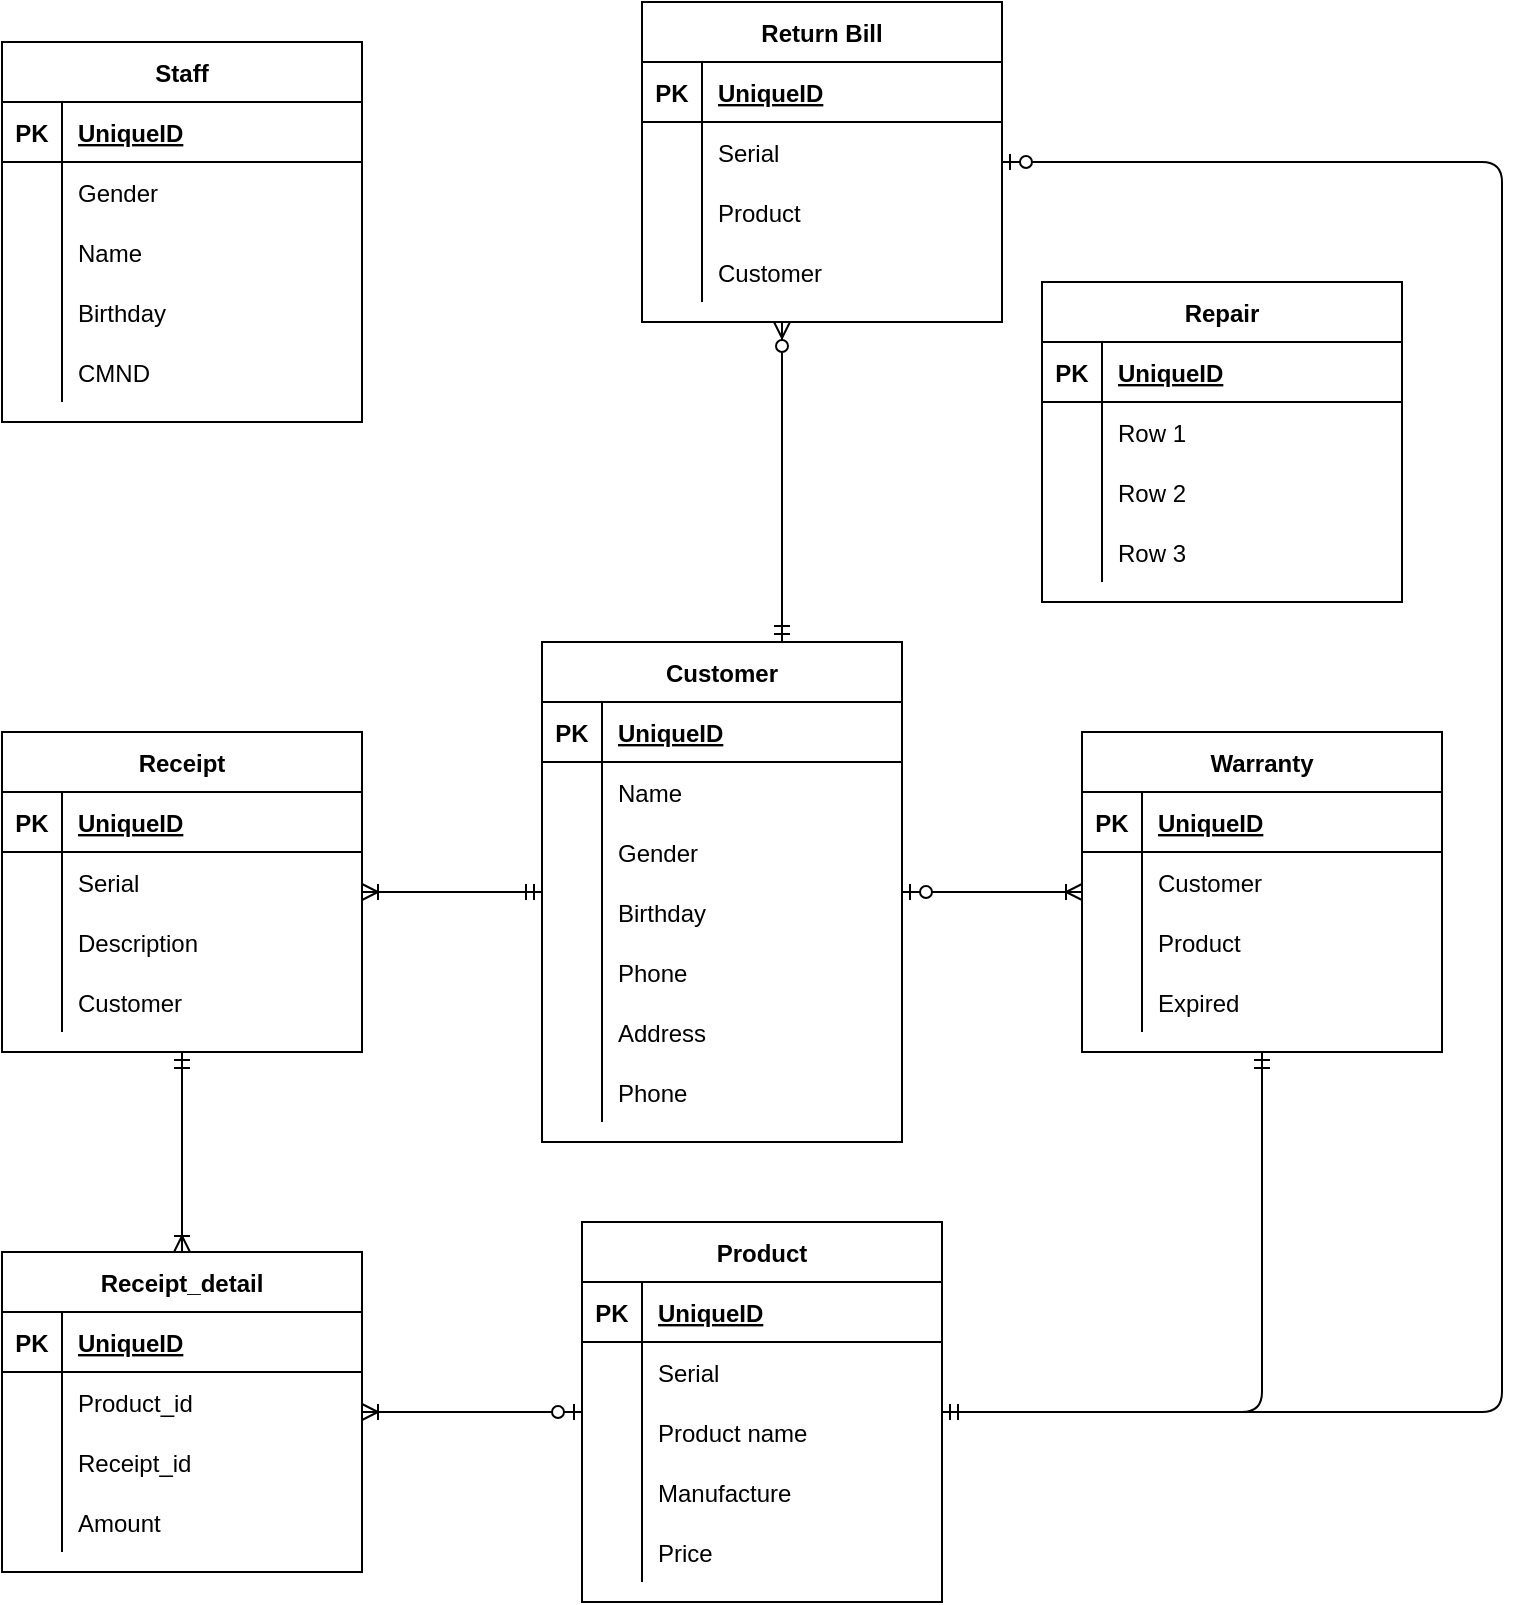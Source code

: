 <mxfile version="14.6.13" type="device"><diagram id="5e_tlHTb6gJ0Ft-nOh3q" name="Page-1"><mxGraphModel dx="1424" dy="852" grid="1" gridSize="10" guides="1" tooltips="1" connect="1" arrows="1" fold="1" page="1" pageScale="1" pageWidth="850" pageHeight="1100" math="0" shadow="0"><root><mxCell id="0"/><mxCell id="1" parent="0"/><mxCell id="rEspGja11M8n-e1TkG1P-1" value="Staff" style="shape=table;startSize=30;container=1;collapsible=1;childLayout=tableLayout;fixedRows=1;rowLines=0;fontStyle=1;align=center;resizeLast=1;" vertex="1" parent="1"><mxGeometry x="80" y="180" width="180" height="190" as="geometry"/></mxCell><mxCell id="rEspGja11M8n-e1TkG1P-2" value="" style="shape=partialRectangle;collapsible=0;dropTarget=0;pointerEvents=0;fillColor=none;top=0;left=0;bottom=1;right=0;points=[[0,0.5],[1,0.5]];portConstraint=eastwest;" vertex="1" parent="rEspGja11M8n-e1TkG1P-1"><mxGeometry y="30" width="180" height="30" as="geometry"/></mxCell><mxCell id="rEspGja11M8n-e1TkG1P-3" value="PK" style="shape=partialRectangle;connectable=0;fillColor=none;top=0;left=0;bottom=0;right=0;fontStyle=1;overflow=hidden;" vertex="1" parent="rEspGja11M8n-e1TkG1P-2"><mxGeometry width="30" height="30" as="geometry"/></mxCell><mxCell id="rEspGja11M8n-e1TkG1P-4" value="UniqueID" style="shape=partialRectangle;connectable=0;fillColor=none;top=0;left=0;bottom=0;right=0;align=left;spacingLeft=6;fontStyle=5;overflow=hidden;" vertex="1" parent="rEspGja11M8n-e1TkG1P-2"><mxGeometry x="30" width="150" height="30" as="geometry"/></mxCell><mxCell id="rEspGja11M8n-e1TkG1P-5" value="" style="shape=partialRectangle;collapsible=0;dropTarget=0;pointerEvents=0;fillColor=none;top=0;left=0;bottom=0;right=0;points=[[0,0.5],[1,0.5]];portConstraint=eastwest;" vertex="1" parent="rEspGja11M8n-e1TkG1P-1"><mxGeometry y="60" width="180" height="30" as="geometry"/></mxCell><mxCell id="rEspGja11M8n-e1TkG1P-6" value="" style="shape=partialRectangle;connectable=0;fillColor=none;top=0;left=0;bottom=0;right=0;editable=1;overflow=hidden;" vertex="1" parent="rEspGja11M8n-e1TkG1P-5"><mxGeometry width="30" height="30" as="geometry"/></mxCell><mxCell id="rEspGja11M8n-e1TkG1P-7" value="Gender" style="shape=partialRectangle;connectable=0;fillColor=none;top=0;left=0;bottom=0;right=0;align=left;spacingLeft=6;overflow=hidden;" vertex="1" parent="rEspGja11M8n-e1TkG1P-5"><mxGeometry x="30" width="150" height="30" as="geometry"/></mxCell><mxCell id="rEspGja11M8n-e1TkG1P-8" value="" style="shape=partialRectangle;collapsible=0;dropTarget=0;pointerEvents=0;fillColor=none;top=0;left=0;bottom=0;right=0;points=[[0,0.5],[1,0.5]];portConstraint=eastwest;" vertex="1" parent="rEspGja11M8n-e1TkG1P-1"><mxGeometry y="90" width="180" height="30" as="geometry"/></mxCell><mxCell id="rEspGja11M8n-e1TkG1P-9" value="" style="shape=partialRectangle;connectable=0;fillColor=none;top=0;left=0;bottom=0;right=0;editable=1;overflow=hidden;" vertex="1" parent="rEspGja11M8n-e1TkG1P-8"><mxGeometry width="30" height="30" as="geometry"/></mxCell><mxCell id="rEspGja11M8n-e1TkG1P-10" value="Name" style="shape=partialRectangle;connectable=0;fillColor=none;top=0;left=0;bottom=0;right=0;align=left;spacingLeft=6;overflow=hidden;" vertex="1" parent="rEspGja11M8n-e1TkG1P-8"><mxGeometry x="30" width="150" height="30" as="geometry"/></mxCell><mxCell id="rEspGja11M8n-e1TkG1P-11" value="" style="shape=partialRectangle;collapsible=0;dropTarget=0;pointerEvents=0;fillColor=none;top=0;left=0;bottom=0;right=0;points=[[0,0.5],[1,0.5]];portConstraint=eastwest;" vertex="1" parent="rEspGja11M8n-e1TkG1P-1"><mxGeometry y="120" width="180" height="30" as="geometry"/></mxCell><mxCell id="rEspGja11M8n-e1TkG1P-12" value="" style="shape=partialRectangle;connectable=0;fillColor=none;top=0;left=0;bottom=0;right=0;editable=1;overflow=hidden;" vertex="1" parent="rEspGja11M8n-e1TkG1P-11"><mxGeometry width="30" height="30" as="geometry"/></mxCell><mxCell id="rEspGja11M8n-e1TkG1P-13" value="Birthday" style="shape=partialRectangle;connectable=0;fillColor=none;top=0;left=0;bottom=0;right=0;align=left;spacingLeft=6;overflow=hidden;" vertex="1" parent="rEspGja11M8n-e1TkG1P-11"><mxGeometry x="30" width="150" height="30" as="geometry"/></mxCell><mxCell id="rEspGja11M8n-e1TkG1P-14" value="" style="shape=partialRectangle;collapsible=0;dropTarget=0;pointerEvents=0;fillColor=none;top=0;left=0;bottom=0;right=0;points=[[0,0.5],[1,0.5]];portConstraint=eastwest;" vertex="1" parent="rEspGja11M8n-e1TkG1P-1"><mxGeometry y="150" width="180" height="30" as="geometry"/></mxCell><mxCell id="rEspGja11M8n-e1TkG1P-15" value="" style="shape=partialRectangle;connectable=0;fillColor=none;top=0;left=0;bottom=0;right=0;editable=1;overflow=hidden;" vertex="1" parent="rEspGja11M8n-e1TkG1P-14"><mxGeometry width="30" height="30" as="geometry"/></mxCell><mxCell id="rEspGja11M8n-e1TkG1P-16" value="CMND" style="shape=partialRectangle;connectable=0;fillColor=none;top=0;left=0;bottom=0;right=0;align=left;spacingLeft=6;overflow=hidden;" vertex="1" parent="rEspGja11M8n-e1TkG1P-14"><mxGeometry x="30" width="150" height="30" as="geometry"/></mxCell><mxCell id="rEspGja11M8n-e1TkG1P-17" value="Customer" style="shape=table;startSize=30;container=1;collapsible=1;childLayout=tableLayout;fixedRows=1;rowLines=0;fontStyle=1;align=center;resizeLast=1;" vertex="1" parent="1"><mxGeometry x="350" y="480" width="180" height="250" as="geometry"/></mxCell><mxCell id="rEspGja11M8n-e1TkG1P-18" value="" style="shape=partialRectangle;collapsible=0;dropTarget=0;pointerEvents=0;fillColor=none;top=0;left=0;bottom=1;right=0;points=[[0,0.5],[1,0.5]];portConstraint=eastwest;" vertex="1" parent="rEspGja11M8n-e1TkG1P-17"><mxGeometry y="30" width="180" height="30" as="geometry"/></mxCell><mxCell id="rEspGja11M8n-e1TkG1P-19" value="PK" style="shape=partialRectangle;connectable=0;fillColor=none;top=0;left=0;bottom=0;right=0;fontStyle=1;overflow=hidden;" vertex="1" parent="rEspGja11M8n-e1TkG1P-18"><mxGeometry width="30" height="30" as="geometry"/></mxCell><mxCell id="rEspGja11M8n-e1TkG1P-20" value="UniqueID" style="shape=partialRectangle;connectable=0;fillColor=none;top=0;left=0;bottom=0;right=0;align=left;spacingLeft=6;fontStyle=5;overflow=hidden;" vertex="1" parent="rEspGja11M8n-e1TkG1P-18"><mxGeometry x="30" width="150" height="30" as="geometry"/></mxCell><mxCell id="rEspGja11M8n-e1TkG1P-21" value="" style="shape=partialRectangle;collapsible=0;dropTarget=0;pointerEvents=0;fillColor=none;top=0;left=0;bottom=0;right=0;points=[[0,0.5],[1,0.5]];portConstraint=eastwest;" vertex="1" parent="rEspGja11M8n-e1TkG1P-17"><mxGeometry y="60" width="180" height="30" as="geometry"/></mxCell><mxCell id="rEspGja11M8n-e1TkG1P-22" value="" style="shape=partialRectangle;connectable=0;fillColor=none;top=0;left=0;bottom=0;right=0;editable=1;overflow=hidden;" vertex="1" parent="rEspGja11M8n-e1TkG1P-21"><mxGeometry width="30" height="30" as="geometry"/></mxCell><mxCell id="rEspGja11M8n-e1TkG1P-23" value="Name" style="shape=partialRectangle;connectable=0;fillColor=none;top=0;left=0;bottom=0;right=0;align=left;spacingLeft=6;overflow=hidden;" vertex="1" parent="rEspGja11M8n-e1TkG1P-21"><mxGeometry x="30" width="150" height="30" as="geometry"/></mxCell><mxCell id="rEspGja11M8n-e1TkG1P-24" value="" style="shape=partialRectangle;collapsible=0;dropTarget=0;pointerEvents=0;fillColor=none;top=0;left=0;bottom=0;right=0;points=[[0,0.5],[1,0.5]];portConstraint=eastwest;" vertex="1" parent="rEspGja11M8n-e1TkG1P-17"><mxGeometry y="90" width="180" height="30" as="geometry"/></mxCell><mxCell id="rEspGja11M8n-e1TkG1P-25" value="" style="shape=partialRectangle;connectable=0;fillColor=none;top=0;left=0;bottom=0;right=0;editable=1;overflow=hidden;" vertex="1" parent="rEspGja11M8n-e1TkG1P-24"><mxGeometry width="30" height="30" as="geometry"/></mxCell><mxCell id="rEspGja11M8n-e1TkG1P-26" value="Gender" style="shape=partialRectangle;connectable=0;fillColor=none;top=0;left=0;bottom=0;right=0;align=left;spacingLeft=6;overflow=hidden;" vertex="1" parent="rEspGja11M8n-e1TkG1P-24"><mxGeometry x="30" width="150" height="30" as="geometry"/></mxCell><mxCell id="rEspGja11M8n-e1TkG1P-27" value="" style="shape=partialRectangle;collapsible=0;dropTarget=0;pointerEvents=0;fillColor=none;top=0;left=0;bottom=0;right=0;points=[[0,0.5],[1,0.5]];portConstraint=eastwest;" vertex="1" parent="rEspGja11M8n-e1TkG1P-17"><mxGeometry y="120" width="180" height="30" as="geometry"/></mxCell><mxCell id="rEspGja11M8n-e1TkG1P-28" value="" style="shape=partialRectangle;connectable=0;fillColor=none;top=0;left=0;bottom=0;right=0;editable=1;overflow=hidden;" vertex="1" parent="rEspGja11M8n-e1TkG1P-27"><mxGeometry width="30" height="30" as="geometry"/></mxCell><mxCell id="rEspGja11M8n-e1TkG1P-29" value="Birthday" style="shape=partialRectangle;connectable=0;fillColor=none;top=0;left=0;bottom=0;right=0;align=left;spacingLeft=6;overflow=hidden;" vertex="1" parent="rEspGja11M8n-e1TkG1P-27"><mxGeometry x="30" width="150" height="30" as="geometry"/></mxCell><mxCell id="rEspGja11M8n-e1TkG1P-30" value="" style="shape=partialRectangle;collapsible=0;dropTarget=0;pointerEvents=0;fillColor=none;top=0;left=0;bottom=0;right=0;points=[[0,0.5],[1,0.5]];portConstraint=eastwest;" vertex="1" parent="rEspGja11M8n-e1TkG1P-17"><mxGeometry y="150" width="180" height="30" as="geometry"/></mxCell><mxCell id="rEspGja11M8n-e1TkG1P-31" value="" style="shape=partialRectangle;connectable=0;fillColor=none;top=0;left=0;bottom=0;right=0;editable=1;overflow=hidden;" vertex="1" parent="rEspGja11M8n-e1TkG1P-30"><mxGeometry width="30" height="30" as="geometry"/></mxCell><mxCell id="rEspGja11M8n-e1TkG1P-32" value="Phone" style="shape=partialRectangle;connectable=0;fillColor=none;top=0;left=0;bottom=0;right=0;align=left;spacingLeft=6;overflow=hidden;" vertex="1" parent="rEspGja11M8n-e1TkG1P-30"><mxGeometry x="30" width="150" height="30" as="geometry"/></mxCell><mxCell id="rEspGja11M8n-e1TkG1P-33" value="" style="shape=partialRectangle;collapsible=0;dropTarget=0;pointerEvents=0;fillColor=none;top=0;left=0;bottom=0;right=0;points=[[0,0.5],[1,0.5]];portConstraint=eastwest;" vertex="1" parent="rEspGja11M8n-e1TkG1P-17"><mxGeometry y="180" width="180" height="30" as="geometry"/></mxCell><mxCell id="rEspGja11M8n-e1TkG1P-34" value="" style="shape=partialRectangle;connectable=0;fillColor=none;top=0;left=0;bottom=0;right=0;editable=1;overflow=hidden;" vertex="1" parent="rEspGja11M8n-e1TkG1P-33"><mxGeometry width="30" height="30" as="geometry"/></mxCell><mxCell id="rEspGja11M8n-e1TkG1P-35" value="Address" style="shape=partialRectangle;connectable=0;fillColor=none;top=0;left=0;bottom=0;right=0;align=left;spacingLeft=6;overflow=hidden;" vertex="1" parent="rEspGja11M8n-e1TkG1P-33"><mxGeometry x="30" width="150" height="30" as="geometry"/></mxCell><mxCell id="rEspGja11M8n-e1TkG1P-36" value="" style="shape=partialRectangle;collapsible=0;dropTarget=0;pointerEvents=0;fillColor=none;top=0;left=0;bottom=0;right=0;points=[[0,0.5],[1,0.5]];portConstraint=eastwest;" vertex="1" parent="rEspGja11M8n-e1TkG1P-17"><mxGeometry y="210" width="180" height="30" as="geometry"/></mxCell><mxCell id="rEspGja11M8n-e1TkG1P-37" value="" style="shape=partialRectangle;connectable=0;fillColor=none;top=0;left=0;bottom=0;right=0;editable=1;overflow=hidden;" vertex="1" parent="rEspGja11M8n-e1TkG1P-36"><mxGeometry width="30" height="30" as="geometry"/></mxCell><mxCell id="rEspGja11M8n-e1TkG1P-38" value="Phone" style="shape=partialRectangle;connectable=0;fillColor=none;top=0;left=0;bottom=0;right=0;align=left;spacingLeft=6;overflow=hidden;" vertex="1" parent="rEspGja11M8n-e1TkG1P-36"><mxGeometry x="30" width="150" height="30" as="geometry"/></mxCell><mxCell id="rEspGja11M8n-e1TkG1P-39" value="Return Bill" style="shape=table;startSize=30;container=1;collapsible=1;childLayout=tableLayout;fixedRows=1;rowLines=0;fontStyle=1;align=center;resizeLast=1;" vertex="1" parent="1"><mxGeometry x="400" y="160" width="180" height="160" as="geometry"/></mxCell><mxCell id="rEspGja11M8n-e1TkG1P-40" value="" style="shape=partialRectangle;collapsible=0;dropTarget=0;pointerEvents=0;fillColor=none;top=0;left=0;bottom=1;right=0;points=[[0,0.5],[1,0.5]];portConstraint=eastwest;" vertex="1" parent="rEspGja11M8n-e1TkG1P-39"><mxGeometry y="30" width="180" height="30" as="geometry"/></mxCell><mxCell id="rEspGja11M8n-e1TkG1P-41" value="PK" style="shape=partialRectangle;connectable=0;fillColor=none;top=0;left=0;bottom=0;right=0;fontStyle=1;overflow=hidden;" vertex="1" parent="rEspGja11M8n-e1TkG1P-40"><mxGeometry width="30" height="30" as="geometry"/></mxCell><mxCell id="rEspGja11M8n-e1TkG1P-42" value="UniqueID" style="shape=partialRectangle;connectable=0;fillColor=none;top=0;left=0;bottom=0;right=0;align=left;spacingLeft=6;fontStyle=5;overflow=hidden;" vertex="1" parent="rEspGja11M8n-e1TkG1P-40"><mxGeometry x="30" width="150" height="30" as="geometry"/></mxCell><mxCell id="rEspGja11M8n-e1TkG1P-43" value="" style="shape=partialRectangle;collapsible=0;dropTarget=0;pointerEvents=0;fillColor=none;top=0;left=0;bottom=0;right=0;points=[[0,0.5],[1,0.5]];portConstraint=eastwest;" vertex="1" parent="rEspGja11M8n-e1TkG1P-39"><mxGeometry y="60" width="180" height="30" as="geometry"/></mxCell><mxCell id="rEspGja11M8n-e1TkG1P-44" value="" style="shape=partialRectangle;connectable=0;fillColor=none;top=0;left=0;bottom=0;right=0;editable=1;overflow=hidden;" vertex="1" parent="rEspGja11M8n-e1TkG1P-43"><mxGeometry width="30" height="30" as="geometry"/></mxCell><mxCell id="rEspGja11M8n-e1TkG1P-45" value="Serial" style="shape=partialRectangle;connectable=0;fillColor=none;top=0;left=0;bottom=0;right=0;align=left;spacingLeft=6;overflow=hidden;" vertex="1" parent="rEspGja11M8n-e1TkG1P-43"><mxGeometry x="30" width="150" height="30" as="geometry"/></mxCell><mxCell id="rEspGja11M8n-e1TkG1P-46" value="" style="shape=partialRectangle;collapsible=0;dropTarget=0;pointerEvents=0;fillColor=none;top=0;left=0;bottom=0;right=0;points=[[0,0.5],[1,0.5]];portConstraint=eastwest;" vertex="1" parent="rEspGja11M8n-e1TkG1P-39"><mxGeometry y="90" width="180" height="30" as="geometry"/></mxCell><mxCell id="rEspGja11M8n-e1TkG1P-47" value="" style="shape=partialRectangle;connectable=0;fillColor=none;top=0;left=0;bottom=0;right=0;editable=1;overflow=hidden;" vertex="1" parent="rEspGja11M8n-e1TkG1P-46"><mxGeometry width="30" height="30" as="geometry"/></mxCell><mxCell id="rEspGja11M8n-e1TkG1P-48" value="Product" style="shape=partialRectangle;connectable=0;fillColor=none;top=0;left=0;bottom=0;right=0;align=left;spacingLeft=6;overflow=hidden;" vertex="1" parent="rEspGja11M8n-e1TkG1P-46"><mxGeometry x="30" width="150" height="30" as="geometry"/></mxCell><mxCell id="rEspGja11M8n-e1TkG1P-49" value="" style="shape=partialRectangle;collapsible=0;dropTarget=0;pointerEvents=0;fillColor=none;top=0;left=0;bottom=0;right=0;points=[[0,0.5],[1,0.5]];portConstraint=eastwest;" vertex="1" parent="rEspGja11M8n-e1TkG1P-39"><mxGeometry y="120" width="180" height="30" as="geometry"/></mxCell><mxCell id="rEspGja11M8n-e1TkG1P-50" value="" style="shape=partialRectangle;connectable=0;fillColor=none;top=0;left=0;bottom=0;right=0;editable=1;overflow=hidden;" vertex="1" parent="rEspGja11M8n-e1TkG1P-49"><mxGeometry width="30" height="30" as="geometry"/></mxCell><mxCell id="rEspGja11M8n-e1TkG1P-51" value="Customer" style="shape=partialRectangle;connectable=0;fillColor=none;top=0;left=0;bottom=0;right=0;align=left;spacingLeft=6;overflow=hidden;" vertex="1" parent="rEspGja11M8n-e1TkG1P-49"><mxGeometry x="30" width="150" height="30" as="geometry"/></mxCell><mxCell id="rEspGja11M8n-e1TkG1P-52" value="Receipt" style="shape=table;startSize=30;container=1;collapsible=1;childLayout=tableLayout;fixedRows=1;rowLines=0;fontStyle=1;align=center;resizeLast=1;" vertex="1" parent="1"><mxGeometry x="80" y="525" width="180" height="160" as="geometry"/></mxCell><mxCell id="rEspGja11M8n-e1TkG1P-53" value="" style="shape=partialRectangle;collapsible=0;dropTarget=0;pointerEvents=0;fillColor=none;top=0;left=0;bottom=1;right=0;points=[[0,0.5],[1,0.5]];portConstraint=eastwest;" vertex="1" parent="rEspGja11M8n-e1TkG1P-52"><mxGeometry y="30" width="180" height="30" as="geometry"/></mxCell><mxCell id="rEspGja11M8n-e1TkG1P-54" value="PK" style="shape=partialRectangle;connectable=0;fillColor=none;top=0;left=0;bottom=0;right=0;fontStyle=1;overflow=hidden;" vertex="1" parent="rEspGja11M8n-e1TkG1P-53"><mxGeometry width="30" height="30" as="geometry"/></mxCell><mxCell id="rEspGja11M8n-e1TkG1P-55" value="UniqueID" style="shape=partialRectangle;connectable=0;fillColor=none;top=0;left=0;bottom=0;right=0;align=left;spacingLeft=6;fontStyle=5;overflow=hidden;" vertex="1" parent="rEspGja11M8n-e1TkG1P-53"><mxGeometry x="30" width="150" height="30" as="geometry"/></mxCell><mxCell id="rEspGja11M8n-e1TkG1P-56" value="" style="shape=partialRectangle;collapsible=0;dropTarget=0;pointerEvents=0;fillColor=none;top=0;left=0;bottom=0;right=0;points=[[0,0.5],[1,0.5]];portConstraint=eastwest;" vertex="1" parent="rEspGja11M8n-e1TkG1P-52"><mxGeometry y="60" width="180" height="30" as="geometry"/></mxCell><mxCell id="rEspGja11M8n-e1TkG1P-57" value="" style="shape=partialRectangle;connectable=0;fillColor=none;top=0;left=0;bottom=0;right=0;editable=1;overflow=hidden;" vertex="1" parent="rEspGja11M8n-e1TkG1P-56"><mxGeometry width="30" height="30" as="geometry"/></mxCell><mxCell id="rEspGja11M8n-e1TkG1P-58" value="Serial" style="shape=partialRectangle;connectable=0;fillColor=none;top=0;left=0;bottom=0;right=0;align=left;spacingLeft=6;overflow=hidden;" vertex="1" parent="rEspGja11M8n-e1TkG1P-56"><mxGeometry x="30" width="150" height="30" as="geometry"/></mxCell><mxCell id="rEspGja11M8n-e1TkG1P-59" value="" style="shape=partialRectangle;collapsible=0;dropTarget=0;pointerEvents=0;fillColor=none;top=0;left=0;bottom=0;right=0;points=[[0,0.5],[1,0.5]];portConstraint=eastwest;" vertex="1" parent="rEspGja11M8n-e1TkG1P-52"><mxGeometry y="90" width="180" height="30" as="geometry"/></mxCell><mxCell id="rEspGja11M8n-e1TkG1P-60" value="" style="shape=partialRectangle;connectable=0;fillColor=none;top=0;left=0;bottom=0;right=0;editable=1;overflow=hidden;" vertex="1" parent="rEspGja11M8n-e1TkG1P-59"><mxGeometry width="30" height="30" as="geometry"/></mxCell><mxCell id="rEspGja11M8n-e1TkG1P-61" value="Description" style="shape=partialRectangle;connectable=0;fillColor=none;top=0;left=0;bottom=0;right=0;align=left;spacingLeft=6;overflow=hidden;" vertex="1" parent="rEspGja11M8n-e1TkG1P-59"><mxGeometry x="30" width="150" height="30" as="geometry"/></mxCell><mxCell id="rEspGja11M8n-e1TkG1P-62" value="" style="shape=partialRectangle;collapsible=0;dropTarget=0;pointerEvents=0;fillColor=none;top=0;left=0;bottom=0;right=0;points=[[0,0.5],[1,0.5]];portConstraint=eastwest;" vertex="1" parent="rEspGja11M8n-e1TkG1P-52"><mxGeometry y="120" width="180" height="30" as="geometry"/></mxCell><mxCell id="rEspGja11M8n-e1TkG1P-63" value="" style="shape=partialRectangle;connectable=0;fillColor=none;top=0;left=0;bottom=0;right=0;editable=1;overflow=hidden;" vertex="1" parent="rEspGja11M8n-e1TkG1P-62"><mxGeometry width="30" height="30" as="geometry"/></mxCell><mxCell id="rEspGja11M8n-e1TkG1P-64" value="Customer" style="shape=partialRectangle;connectable=0;fillColor=none;top=0;left=0;bottom=0;right=0;align=left;spacingLeft=6;overflow=hidden;" vertex="1" parent="rEspGja11M8n-e1TkG1P-62"><mxGeometry x="30" width="150" height="30" as="geometry"/></mxCell><mxCell id="rEspGja11M8n-e1TkG1P-65" value="Product" style="shape=table;startSize=30;container=1;collapsible=1;childLayout=tableLayout;fixedRows=1;rowLines=0;fontStyle=1;align=center;resizeLast=1;" vertex="1" parent="1"><mxGeometry x="370" y="770" width="180" height="190" as="geometry"/></mxCell><mxCell id="rEspGja11M8n-e1TkG1P-66" value="" style="shape=partialRectangle;collapsible=0;dropTarget=0;pointerEvents=0;fillColor=none;top=0;left=0;bottom=1;right=0;points=[[0,0.5],[1,0.5]];portConstraint=eastwest;" vertex="1" parent="rEspGja11M8n-e1TkG1P-65"><mxGeometry y="30" width="180" height="30" as="geometry"/></mxCell><mxCell id="rEspGja11M8n-e1TkG1P-67" value="PK" style="shape=partialRectangle;connectable=0;fillColor=none;top=0;left=0;bottom=0;right=0;fontStyle=1;overflow=hidden;" vertex="1" parent="rEspGja11M8n-e1TkG1P-66"><mxGeometry width="30" height="30" as="geometry"/></mxCell><mxCell id="rEspGja11M8n-e1TkG1P-68" value="UniqueID" style="shape=partialRectangle;connectable=0;fillColor=none;top=0;left=0;bottom=0;right=0;align=left;spacingLeft=6;fontStyle=5;overflow=hidden;" vertex="1" parent="rEspGja11M8n-e1TkG1P-66"><mxGeometry x="30" width="150" height="30" as="geometry"/></mxCell><mxCell id="rEspGja11M8n-e1TkG1P-69" value="" style="shape=partialRectangle;collapsible=0;dropTarget=0;pointerEvents=0;fillColor=none;top=0;left=0;bottom=0;right=0;points=[[0,0.5],[1,0.5]];portConstraint=eastwest;" vertex="1" parent="rEspGja11M8n-e1TkG1P-65"><mxGeometry y="60" width="180" height="30" as="geometry"/></mxCell><mxCell id="rEspGja11M8n-e1TkG1P-70" value="" style="shape=partialRectangle;connectable=0;fillColor=none;top=0;left=0;bottom=0;right=0;editable=1;overflow=hidden;" vertex="1" parent="rEspGja11M8n-e1TkG1P-69"><mxGeometry width="30" height="30" as="geometry"/></mxCell><mxCell id="rEspGja11M8n-e1TkG1P-71" value="Serial" style="shape=partialRectangle;connectable=0;fillColor=none;top=0;left=0;bottom=0;right=0;align=left;spacingLeft=6;overflow=hidden;" vertex="1" parent="rEspGja11M8n-e1TkG1P-69"><mxGeometry x="30" width="150" height="30" as="geometry"/></mxCell><mxCell id="rEspGja11M8n-e1TkG1P-72" value="" style="shape=partialRectangle;collapsible=0;dropTarget=0;pointerEvents=0;fillColor=none;top=0;left=0;bottom=0;right=0;points=[[0,0.5],[1,0.5]];portConstraint=eastwest;" vertex="1" parent="rEspGja11M8n-e1TkG1P-65"><mxGeometry y="90" width="180" height="30" as="geometry"/></mxCell><mxCell id="rEspGja11M8n-e1TkG1P-73" value="" style="shape=partialRectangle;connectable=0;fillColor=none;top=0;left=0;bottom=0;right=0;editable=1;overflow=hidden;" vertex="1" parent="rEspGja11M8n-e1TkG1P-72"><mxGeometry width="30" height="30" as="geometry"/></mxCell><mxCell id="rEspGja11M8n-e1TkG1P-74" value="Product name" style="shape=partialRectangle;connectable=0;fillColor=none;top=0;left=0;bottom=0;right=0;align=left;spacingLeft=6;overflow=hidden;" vertex="1" parent="rEspGja11M8n-e1TkG1P-72"><mxGeometry x="30" width="150" height="30" as="geometry"/></mxCell><mxCell id="rEspGja11M8n-e1TkG1P-75" value="" style="shape=partialRectangle;collapsible=0;dropTarget=0;pointerEvents=0;fillColor=none;top=0;left=0;bottom=0;right=0;points=[[0,0.5],[1,0.5]];portConstraint=eastwest;" vertex="1" parent="rEspGja11M8n-e1TkG1P-65"><mxGeometry y="120" width="180" height="30" as="geometry"/></mxCell><mxCell id="rEspGja11M8n-e1TkG1P-76" value="" style="shape=partialRectangle;connectable=0;fillColor=none;top=0;left=0;bottom=0;right=0;editable=1;overflow=hidden;" vertex="1" parent="rEspGja11M8n-e1TkG1P-75"><mxGeometry width="30" height="30" as="geometry"/></mxCell><mxCell id="rEspGja11M8n-e1TkG1P-77" value="Manufacture" style="shape=partialRectangle;connectable=0;fillColor=none;top=0;left=0;bottom=0;right=0;align=left;spacingLeft=6;overflow=hidden;" vertex="1" parent="rEspGja11M8n-e1TkG1P-75"><mxGeometry x="30" width="150" height="30" as="geometry"/></mxCell><mxCell id="rEspGja11M8n-e1TkG1P-95" value="" style="shape=partialRectangle;collapsible=0;dropTarget=0;pointerEvents=0;fillColor=none;top=0;left=0;bottom=0;right=0;points=[[0,0.5],[1,0.5]];portConstraint=eastwest;" vertex="1" parent="rEspGja11M8n-e1TkG1P-65"><mxGeometry y="150" width="180" height="30" as="geometry"/></mxCell><mxCell id="rEspGja11M8n-e1TkG1P-96" value="" style="shape=partialRectangle;connectable=0;fillColor=none;top=0;left=0;bottom=0;right=0;editable=1;overflow=hidden;" vertex="1" parent="rEspGja11M8n-e1TkG1P-95"><mxGeometry width="30" height="30" as="geometry"/></mxCell><mxCell id="rEspGja11M8n-e1TkG1P-97" value="Price" style="shape=partialRectangle;connectable=0;fillColor=none;top=0;left=0;bottom=0;right=0;align=left;spacingLeft=6;overflow=hidden;" vertex="1" parent="rEspGja11M8n-e1TkG1P-95"><mxGeometry x="30" width="150" height="30" as="geometry"/></mxCell><mxCell id="rEspGja11M8n-e1TkG1P-81" value="" style="edgeStyle=entityRelationEdgeStyle;fontSize=12;html=1;endArrow=ERoneToMany;startArrow=ERmandOne;" edge="1" parent="1" source="rEspGja11M8n-e1TkG1P-17" target="rEspGja11M8n-e1TkG1P-52"><mxGeometry width="100" height="100" relative="1" as="geometry"><mxPoint x="600" y="630" as="sourcePoint"/><mxPoint x="700" y="530" as="targetPoint"/></mxGeometry></mxCell><mxCell id="rEspGja11M8n-e1TkG1P-82" value="Receipt_detail" style="shape=table;startSize=30;container=1;collapsible=1;childLayout=tableLayout;fixedRows=1;rowLines=0;fontStyle=1;align=center;resizeLast=1;" vertex="1" parent="1"><mxGeometry x="80" y="785" width="180" height="160" as="geometry"/></mxCell><mxCell id="rEspGja11M8n-e1TkG1P-83" value="" style="shape=partialRectangle;collapsible=0;dropTarget=0;pointerEvents=0;fillColor=none;top=0;left=0;bottom=1;right=0;points=[[0,0.5],[1,0.5]];portConstraint=eastwest;" vertex="1" parent="rEspGja11M8n-e1TkG1P-82"><mxGeometry y="30" width="180" height="30" as="geometry"/></mxCell><mxCell id="rEspGja11M8n-e1TkG1P-84" value="PK" style="shape=partialRectangle;connectable=0;fillColor=none;top=0;left=0;bottom=0;right=0;fontStyle=1;overflow=hidden;" vertex="1" parent="rEspGja11M8n-e1TkG1P-83"><mxGeometry width="30" height="30" as="geometry"/></mxCell><mxCell id="rEspGja11M8n-e1TkG1P-85" value="UniqueID" style="shape=partialRectangle;connectable=0;fillColor=none;top=0;left=0;bottom=0;right=0;align=left;spacingLeft=6;fontStyle=5;overflow=hidden;" vertex="1" parent="rEspGja11M8n-e1TkG1P-83"><mxGeometry x="30" width="150" height="30" as="geometry"/></mxCell><mxCell id="rEspGja11M8n-e1TkG1P-86" value="" style="shape=partialRectangle;collapsible=0;dropTarget=0;pointerEvents=0;fillColor=none;top=0;left=0;bottom=0;right=0;points=[[0,0.5],[1,0.5]];portConstraint=eastwest;" vertex="1" parent="rEspGja11M8n-e1TkG1P-82"><mxGeometry y="60" width="180" height="30" as="geometry"/></mxCell><mxCell id="rEspGja11M8n-e1TkG1P-87" value="" style="shape=partialRectangle;connectable=0;fillColor=none;top=0;left=0;bottom=0;right=0;editable=1;overflow=hidden;" vertex="1" parent="rEspGja11M8n-e1TkG1P-86"><mxGeometry width="30" height="30" as="geometry"/></mxCell><mxCell id="rEspGja11M8n-e1TkG1P-88" value="Product_id" style="shape=partialRectangle;connectable=0;fillColor=none;top=0;left=0;bottom=0;right=0;align=left;spacingLeft=6;overflow=hidden;" vertex="1" parent="rEspGja11M8n-e1TkG1P-86"><mxGeometry x="30" width="150" height="30" as="geometry"/></mxCell><mxCell id="rEspGja11M8n-e1TkG1P-89" value="" style="shape=partialRectangle;collapsible=0;dropTarget=0;pointerEvents=0;fillColor=none;top=0;left=0;bottom=0;right=0;points=[[0,0.5],[1,0.5]];portConstraint=eastwest;" vertex="1" parent="rEspGja11M8n-e1TkG1P-82"><mxGeometry y="90" width="180" height="30" as="geometry"/></mxCell><mxCell id="rEspGja11M8n-e1TkG1P-90" value="" style="shape=partialRectangle;connectable=0;fillColor=none;top=0;left=0;bottom=0;right=0;editable=1;overflow=hidden;" vertex="1" parent="rEspGja11M8n-e1TkG1P-89"><mxGeometry width="30" height="30" as="geometry"/></mxCell><mxCell id="rEspGja11M8n-e1TkG1P-91" value="Receipt_id" style="shape=partialRectangle;connectable=0;fillColor=none;top=0;left=0;bottom=0;right=0;align=left;spacingLeft=6;overflow=hidden;" vertex="1" parent="rEspGja11M8n-e1TkG1P-89"><mxGeometry x="30" width="150" height="30" as="geometry"/></mxCell><mxCell id="rEspGja11M8n-e1TkG1P-92" value="" style="shape=partialRectangle;collapsible=0;dropTarget=0;pointerEvents=0;fillColor=none;top=0;left=0;bottom=0;right=0;points=[[0,0.5],[1,0.5]];portConstraint=eastwest;" vertex="1" parent="rEspGja11M8n-e1TkG1P-82"><mxGeometry y="120" width="180" height="30" as="geometry"/></mxCell><mxCell id="rEspGja11M8n-e1TkG1P-93" value="" style="shape=partialRectangle;connectable=0;fillColor=none;top=0;left=0;bottom=0;right=0;editable=1;overflow=hidden;" vertex="1" parent="rEspGja11M8n-e1TkG1P-92"><mxGeometry width="30" height="30" as="geometry"/></mxCell><mxCell id="rEspGja11M8n-e1TkG1P-94" value="Amount" style="shape=partialRectangle;connectable=0;fillColor=none;top=0;left=0;bottom=0;right=0;align=left;spacingLeft=6;overflow=hidden;" vertex="1" parent="rEspGja11M8n-e1TkG1P-92"><mxGeometry x="30" width="150" height="30" as="geometry"/></mxCell><mxCell id="rEspGja11M8n-e1TkG1P-99" value="" style="fontSize=12;html=1;endArrow=ERoneToMany;startArrow=ERmandOne;" edge="1" parent="1" source="rEspGja11M8n-e1TkG1P-52" target="rEspGja11M8n-e1TkG1P-82"><mxGeometry width="100" height="100" relative="1" as="geometry"><mxPoint x="610" y="740" as="sourcePoint"/><mxPoint x="710" y="640" as="targetPoint"/></mxGeometry></mxCell><mxCell id="rEspGja11M8n-e1TkG1P-100" value="" style="edgeStyle=entityRelationEdgeStyle;fontSize=12;html=1;endArrow=ERoneToMany;startArrow=ERzeroToOne;" edge="1" parent="1" source="rEspGja11M8n-e1TkG1P-65" target="rEspGja11M8n-e1TkG1P-82"><mxGeometry width="100" height="100" relative="1" as="geometry"><mxPoint x="610" y="640" as="sourcePoint"/><mxPoint x="710" y="540" as="targetPoint"/></mxGeometry></mxCell><mxCell id="rEspGja11M8n-e1TkG1P-101" value="" style="edgeStyle=orthogonalEdgeStyle;fontSize=12;html=1;endArrow=ERzeroToMany;startArrow=ERmandOne;" edge="1" parent="1" source="rEspGja11M8n-e1TkG1P-17" target="rEspGja11M8n-e1TkG1P-39"><mxGeometry width="100" height="100" relative="1" as="geometry"><mxPoint x="610" y="490" as="sourcePoint"/><mxPoint x="710" y="390" as="targetPoint"/><Array as="points"><mxPoint x="470" y="440"/><mxPoint x="470" y="440"/></Array></mxGeometry></mxCell><mxCell id="rEspGja11M8n-e1TkG1P-103" value="Warranty" style="shape=table;startSize=30;container=1;collapsible=1;childLayout=tableLayout;fixedRows=1;rowLines=0;fontStyle=1;align=center;resizeLast=1;" vertex="1" parent="1"><mxGeometry x="620" y="525" width="180" height="160" as="geometry"/></mxCell><mxCell id="rEspGja11M8n-e1TkG1P-104" value="" style="shape=partialRectangle;collapsible=0;dropTarget=0;pointerEvents=0;fillColor=none;top=0;left=0;bottom=1;right=0;points=[[0,0.5],[1,0.5]];portConstraint=eastwest;" vertex="1" parent="rEspGja11M8n-e1TkG1P-103"><mxGeometry y="30" width="180" height="30" as="geometry"/></mxCell><mxCell id="rEspGja11M8n-e1TkG1P-105" value="PK" style="shape=partialRectangle;connectable=0;fillColor=none;top=0;left=0;bottom=0;right=0;fontStyle=1;overflow=hidden;" vertex="1" parent="rEspGja11M8n-e1TkG1P-104"><mxGeometry width="30" height="30" as="geometry"/></mxCell><mxCell id="rEspGja11M8n-e1TkG1P-106" value="UniqueID" style="shape=partialRectangle;connectable=0;fillColor=none;top=0;left=0;bottom=0;right=0;align=left;spacingLeft=6;fontStyle=5;overflow=hidden;" vertex="1" parent="rEspGja11M8n-e1TkG1P-104"><mxGeometry x="30" width="150" height="30" as="geometry"/></mxCell><mxCell id="rEspGja11M8n-e1TkG1P-107" value="" style="shape=partialRectangle;collapsible=0;dropTarget=0;pointerEvents=0;fillColor=none;top=0;left=0;bottom=0;right=0;points=[[0,0.5],[1,0.5]];portConstraint=eastwest;" vertex="1" parent="rEspGja11M8n-e1TkG1P-103"><mxGeometry y="60" width="180" height="30" as="geometry"/></mxCell><mxCell id="rEspGja11M8n-e1TkG1P-108" value="" style="shape=partialRectangle;connectable=0;fillColor=none;top=0;left=0;bottom=0;right=0;editable=1;overflow=hidden;" vertex="1" parent="rEspGja11M8n-e1TkG1P-107"><mxGeometry width="30" height="30" as="geometry"/></mxCell><mxCell id="rEspGja11M8n-e1TkG1P-109" value="Customer" style="shape=partialRectangle;connectable=0;fillColor=none;top=0;left=0;bottom=0;right=0;align=left;spacingLeft=6;overflow=hidden;" vertex="1" parent="rEspGja11M8n-e1TkG1P-107"><mxGeometry x="30" width="150" height="30" as="geometry"/></mxCell><mxCell id="rEspGja11M8n-e1TkG1P-110" value="" style="shape=partialRectangle;collapsible=0;dropTarget=0;pointerEvents=0;fillColor=none;top=0;left=0;bottom=0;right=0;points=[[0,0.5],[1,0.5]];portConstraint=eastwest;" vertex="1" parent="rEspGja11M8n-e1TkG1P-103"><mxGeometry y="90" width="180" height="30" as="geometry"/></mxCell><mxCell id="rEspGja11M8n-e1TkG1P-111" value="" style="shape=partialRectangle;connectable=0;fillColor=none;top=0;left=0;bottom=0;right=0;editable=1;overflow=hidden;" vertex="1" parent="rEspGja11M8n-e1TkG1P-110"><mxGeometry width="30" height="30" as="geometry"/></mxCell><mxCell id="rEspGja11M8n-e1TkG1P-112" value="Product" style="shape=partialRectangle;connectable=0;fillColor=none;top=0;left=0;bottom=0;right=0;align=left;spacingLeft=6;overflow=hidden;" vertex="1" parent="rEspGja11M8n-e1TkG1P-110"><mxGeometry x="30" width="150" height="30" as="geometry"/></mxCell><mxCell id="rEspGja11M8n-e1TkG1P-113" value="" style="shape=partialRectangle;collapsible=0;dropTarget=0;pointerEvents=0;fillColor=none;top=0;left=0;bottom=0;right=0;points=[[0,0.5],[1,0.5]];portConstraint=eastwest;" vertex="1" parent="rEspGja11M8n-e1TkG1P-103"><mxGeometry y="120" width="180" height="30" as="geometry"/></mxCell><mxCell id="rEspGja11M8n-e1TkG1P-114" value="" style="shape=partialRectangle;connectable=0;fillColor=none;top=0;left=0;bottom=0;right=0;editable=1;overflow=hidden;" vertex="1" parent="rEspGja11M8n-e1TkG1P-113"><mxGeometry width="30" height="30" as="geometry"/></mxCell><mxCell id="rEspGja11M8n-e1TkG1P-115" value="Expired" style="shape=partialRectangle;connectable=0;fillColor=none;top=0;left=0;bottom=0;right=0;align=left;spacingLeft=6;overflow=hidden;" vertex="1" parent="rEspGja11M8n-e1TkG1P-113"><mxGeometry x="30" width="150" height="30" as="geometry"/></mxCell><mxCell id="rEspGja11M8n-e1TkG1P-116" value="" style="edgeStyle=orthogonalEdgeStyle;fontSize=12;html=1;endArrow=ERmandOne;startArrow=ERmandOne;" edge="1" parent="1" source="rEspGja11M8n-e1TkG1P-65" target="rEspGja11M8n-e1TkG1P-103"><mxGeometry width="100" height="100" relative="1" as="geometry"><mxPoint x="610" y="610" as="sourcePoint"/><mxPoint x="710" y="510" as="targetPoint"/></mxGeometry></mxCell><mxCell id="rEspGja11M8n-e1TkG1P-117" value="" style="edgeStyle=entityRelationEdgeStyle;fontSize=12;html=1;endArrow=ERoneToMany;startArrow=ERzeroToOne;" edge="1" parent="1" source="rEspGja11M8n-e1TkG1P-17" target="rEspGja11M8n-e1TkG1P-103"><mxGeometry width="100" height="100" relative="1" as="geometry"><mxPoint x="610" y="610" as="sourcePoint"/><mxPoint x="710" y="510" as="targetPoint"/></mxGeometry></mxCell><mxCell id="rEspGja11M8n-e1TkG1P-118" value="" style="fontSize=12;html=1;endArrow=ERzeroToOne;endFill=1;edgeStyle=elbowEdgeStyle;" edge="1" parent="1" source="rEspGja11M8n-e1TkG1P-65" target="rEspGja11M8n-e1TkG1P-39"><mxGeometry width="100" height="100" relative="1" as="geometry"><mxPoint x="610" y="630" as="sourcePoint"/><mxPoint x="710" y="530" as="targetPoint"/><Array as="points"><mxPoint x="830" y="545"/></Array></mxGeometry></mxCell><mxCell id="rEspGja11M8n-e1TkG1P-136" value="Repair" style="shape=table;startSize=30;container=1;collapsible=1;childLayout=tableLayout;fixedRows=1;rowLines=0;fontStyle=1;align=center;resizeLast=1;" vertex="1" parent="1"><mxGeometry x="600" y="300" width="180" height="160" as="geometry"/></mxCell><mxCell id="rEspGja11M8n-e1TkG1P-137" value="" style="shape=partialRectangle;collapsible=0;dropTarget=0;pointerEvents=0;fillColor=none;top=0;left=0;bottom=1;right=0;points=[[0,0.5],[1,0.5]];portConstraint=eastwest;" vertex="1" parent="rEspGja11M8n-e1TkG1P-136"><mxGeometry y="30" width="180" height="30" as="geometry"/></mxCell><mxCell id="rEspGja11M8n-e1TkG1P-138" value="PK" style="shape=partialRectangle;connectable=0;fillColor=none;top=0;left=0;bottom=0;right=0;fontStyle=1;overflow=hidden;" vertex="1" parent="rEspGja11M8n-e1TkG1P-137"><mxGeometry width="30" height="30" as="geometry"/></mxCell><mxCell id="rEspGja11M8n-e1TkG1P-139" value="UniqueID" style="shape=partialRectangle;connectable=0;fillColor=none;top=0;left=0;bottom=0;right=0;align=left;spacingLeft=6;fontStyle=5;overflow=hidden;" vertex="1" parent="rEspGja11M8n-e1TkG1P-137"><mxGeometry x="30" width="150" height="30" as="geometry"/></mxCell><mxCell id="rEspGja11M8n-e1TkG1P-140" value="" style="shape=partialRectangle;collapsible=0;dropTarget=0;pointerEvents=0;fillColor=none;top=0;left=0;bottom=0;right=0;points=[[0,0.5],[1,0.5]];portConstraint=eastwest;" vertex="1" parent="rEspGja11M8n-e1TkG1P-136"><mxGeometry y="60" width="180" height="30" as="geometry"/></mxCell><mxCell id="rEspGja11M8n-e1TkG1P-141" value="" style="shape=partialRectangle;connectable=0;fillColor=none;top=0;left=0;bottom=0;right=0;editable=1;overflow=hidden;" vertex="1" parent="rEspGja11M8n-e1TkG1P-140"><mxGeometry width="30" height="30" as="geometry"/></mxCell><mxCell id="rEspGja11M8n-e1TkG1P-142" value="Row 1" style="shape=partialRectangle;connectable=0;fillColor=none;top=0;left=0;bottom=0;right=0;align=left;spacingLeft=6;overflow=hidden;" vertex="1" parent="rEspGja11M8n-e1TkG1P-140"><mxGeometry x="30" width="150" height="30" as="geometry"/></mxCell><mxCell id="rEspGja11M8n-e1TkG1P-143" value="" style="shape=partialRectangle;collapsible=0;dropTarget=0;pointerEvents=0;fillColor=none;top=0;left=0;bottom=0;right=0;points=[[0,0.5],[1,0.5]];portConstraint=eastwest;" vertex="1" parent="rEspGja11M8n-e1TkG1P-136"><mxGeometry y="90" width="180" height="30" as="geometry"/></mxCell><mxCell id="rEspGja11M8n-e1TkG1P-144" value="" style="shape=partialRectangle;connectable=0;fillColor=none;top=0;left=0;bottom=0;right=0;editable=1;overflow=hidden;" vertex="1" parent="rEspGja11M8n-e1TkG1P-143"><mxGeometry width="30" height="30" as="geometry"/></mxCell><mxCell id="rEspGja11M8n-e1TkG1P-145" value="Row 2" style="shape=partialRectangle;connectable=0;fillColor=none;top=0;left=0;bottom=0;right=0;align=left;spacingLeft=6;overflow=hidden;" vertex="1" parent="rEspGja11M8n-e1TkG1P-143"><mxGeometry x="30" width="150" height="30" as="geometry"/></mxCell><mxCell id="rEspGja11M8n-e1TkG1P-146" value="" style="shape=partialRectangle;collapsible=0;dropTarget=0;pointerEvents=0;fillColor=none;top=0;left=0;bottom=0;right=0;points=[[0,0.5],[1,0.5]];portConstraint=eastwest;" vertex="1" parent="rEspGja11M8n-e1TkG1P-136"><mxGeometry y="120" width="180" height="30" as="geometry"/></mxCell><mxCell id="rEspGja11M8n-e1TkG1P-147" value="" style="shape=partialRectangle;connectable=0;fillColor=none;top=0;left=0;bottom=0;right=0;editable=1;overflow=hidden;" vertex="1" parent="rEspGja11M8n-e1TkG1P-146"><mxGeometry width="30" height="30" as="geometry"/></mxCell><mxCell id="rEspGja11M8n-e1TkG1P-148" value="Row 3" style="shape=partialRectangle;connectable=0;fillColor=none;top=0;left=0;bottom=0;right=0;align=left;spacingLeft=6;overflow=hidden;" vertex="1" parent="rEspGja11M8n-e1TkG1P-146"><mxGeometry x="30" width="150" height="30" as="geometry"/></mxCell></root></mxGraphModel></diagram></mxfile>